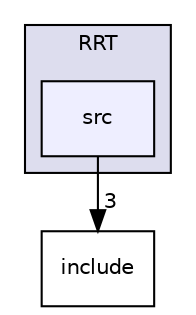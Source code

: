 digraph "RRT/src" {
  compound=true
  node [ fontsize="10", fontname="Helvetica"];
  edge [ labelfontsize="10", labelfontname="Helvetica"];
  subgraph clusterdir_452b60bbfaea4d0a1f97a7632e662de5 {
    graph [ bgcolor="#ddddee", pencolor="black", label="RRT" fontname="Helvetica", fontsize="10", URL="dir_452b60bbfaea4d0a1f97a7632e662de5.html"]
  dir_e5734827dc04b9a5498a82c4b2240d6e [shape=box, label="src", style="filled", fillcolor="#eeeeff", pencolor="black", URL="dir_e5734827dc04b9a5498a82c4b2240d6e.html"];
  }
  dir_f19fd6e9a164ba6c7ea7ca0b2ad718d6 [shape=box label="include" URL="dir_f19fd6e9a164ba6c7ea7ca0b2ad718d6.html"];
  dir_e5734827dc04b9a5498a82c4b2240d6e->dir_f19fd6e9a164ba6c7ea7ca0b2ad718d6 [headlabel="3", labeldistance=1.5 headhref="dir_000016_000048.html"];
}
